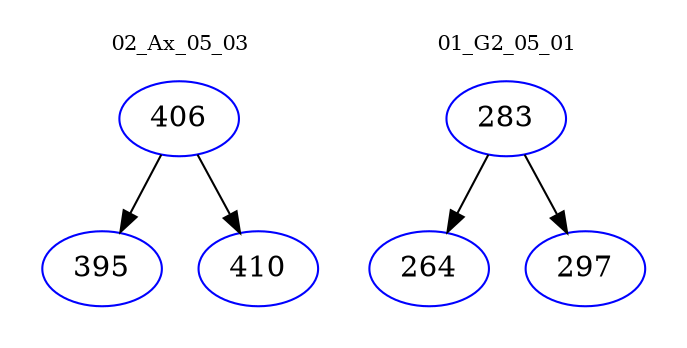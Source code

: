 digraph{
subgraph cluster_0 {
color = white
label = "02_Ax_05_03";
fontsize=10;
T0_406 [label="406", color="blue"]
T0_406 -> T0_395 [color="black"]
T0_395 [label="395", color="blue"]
T0_406 -> T0_410 [color="black"]
T0_410 [label="410", color="blue"]
}
subgraph cluster_1 {
color = white
label = "01_G2_05_01";
fontsize=10;
T1_283 [label="283", color="blue"]
T1_283 -> T1_264 [color="black"]
T1_264 [label="264", color="blue"]
T1_283 -> T1_297 [color="black"]
T1_297 [label="297", color="blue"]
}
}
